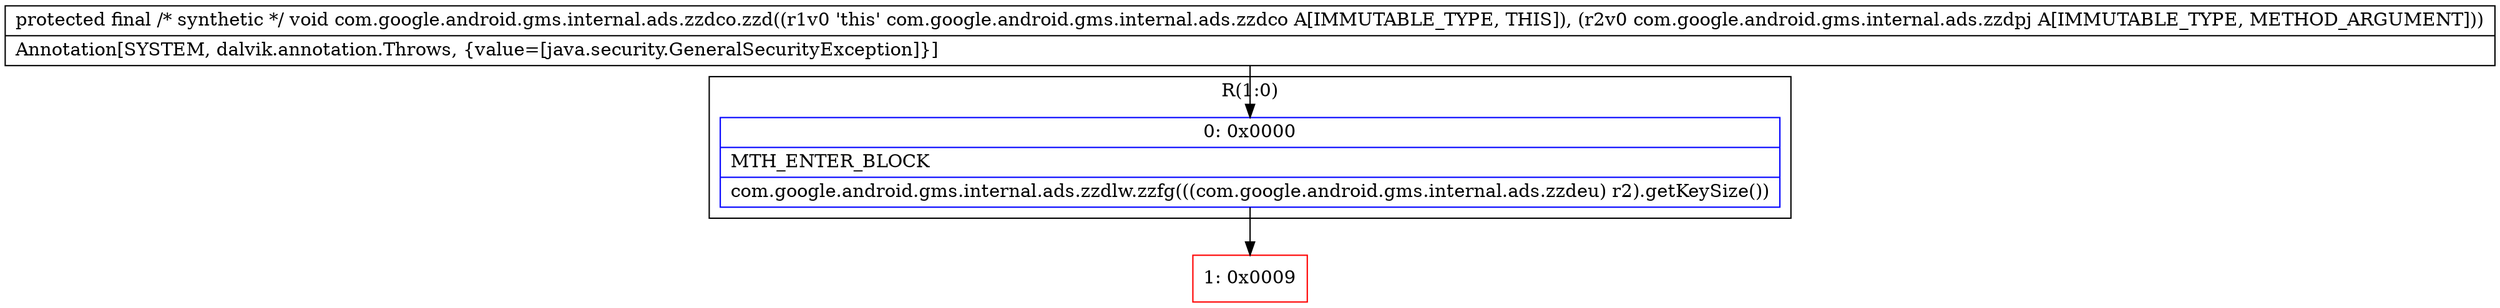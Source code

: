 digraph "CFG forcom.google.android.gms.internal.ads.zzdco.zzd(Lcom\/google\/android\/gms\/internal\/ads\/zzdpj;)V" {
subgraph cluster_Region_1884971119 {
label = "R(1:0)";
node [shape=record,color=blue];
Node_0 [shape=record,label="{0\:\ 0x0000|MTH_ENTER_BLOCK\l|com.google.android.gms.internal.ads.zzdlw.zzfg(((com.google.android.gms.internal.ads.zzdeu) r2).getKeySize())\l}"];
}
Node_1 [shape=record,color=red,label="{1\:\ 0x0009}"];
MethodNode[shape=record,label="{protected final \/* synthetic *\/ void com.google.android.gms.internal.ads.zzdco.zzd((r1v0 'this' com.google.android.gms.internal.ads.zzdco A[IMMUTABLE_TYPE, THIS]), (r2v0 com.google.android.gms.internal.ads.zzdpj A[IMMUTABLE_TYPE, METHOD_ARGUMENT]))  | Annotation[SYSTEM, dalvik.annotation.Throws, \{value=[java.security.GeneralSecurityException]\}]\l}"];
MethodNode -> Node_0;
Node_0 -> Node_1;
}

